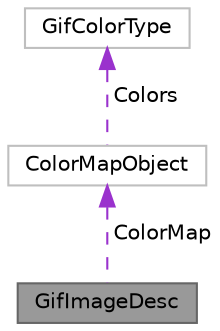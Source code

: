 digraph "GifImageDesc"
{
 // LATEX_PDF_SIZE
  bgcolor="transparent";
  edge [fontname=Helvetica,fontsize=10,labelfontname=Helvetica,labelfontsize=10];
  node [fontname=Helvetica,fontsize=10,shape=box,height=0.2,width=0.4];
  Node1 [label="GifImageDesc",height=0.2,width=0.4,color="gray40", fillcolor="grey60", style="filled", fontcolor="black",tooltip=" "];
  Node2 -> Node1 [dir="back",color="darkorchid3",style="dashed",label=" ColorMap" ];
  Node2 [label="ColorMapObject",height=0.2,width=0.4,color="grey75", fillcolor="white", style="filled",URL="$structColorMapObject.html",tooltip=" "];
  Node3 -> Node2 [dir="back",color="darkorchid3",style="dashed",label=" Colors" ];
  Node3 [label="GifColorType",height=0.2,width=0.4,color="grey75", fillcolor="white", style="filled",URL="$structGifColorType.html",tooltip=" "];
}
